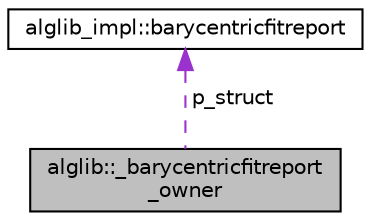 digraph "alglib::_barycentricfitreport_owner"
{
  edge [fontname="Helvetica",fontsize="10",labelfontname="Helvetica",labelfontsize="10"];
  node [fontname="Helvetica",fontsize="10",shape=record];
  Node2 [label="alglib::_barycentricfitreport\l_owner",height=0.2,width=0.4,color="black", fillcolor="grey75", style="filled", fontcolor="black"];
  Node3 -> Node2 [dir="back",color="darkorchid3",fontsize="10",style="dashed",label=" p_struct" ,fontname="Helvetica"];
  Node3 [label="alglib_impl::barycentricfitreport",height=0.2,width=0.4,color="black", fillcolor="white", style="filled",URL="$structalglib__impl_1_1barycentricfitreport.html"];
}

